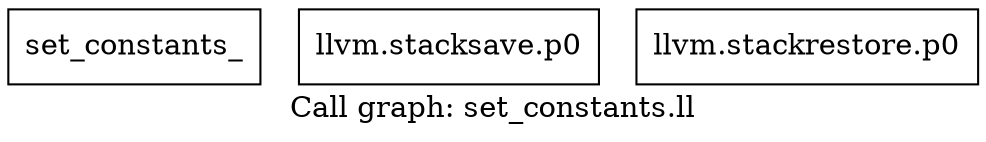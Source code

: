 digraph "Call graph: set_constants.ll" {
	label="Call graph: set_constants.ll";

	Node0x558b14755980 [shape=record,label="{set_constants_}"];
	Node0x558b14755a30 [shape=record,label="{llvm.stacksave.p0}"];
	Node0x558b14755ab0 [shape=record,label="{llvm.stackrestore.p0}"];
}
